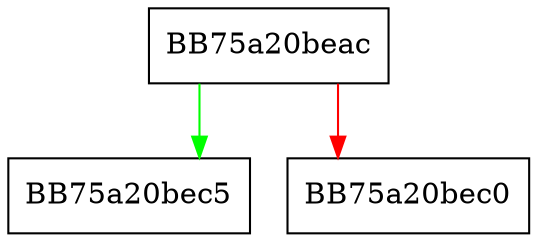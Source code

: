 digraph _Check_grow_by_1 {
  node [shape="box"];
  graph [splines=ortho];
  BB75a20beac -> BB75a20bec5 [color="green"];
  BB75a20beac -> BB75a20bec0 [color="red"];
}